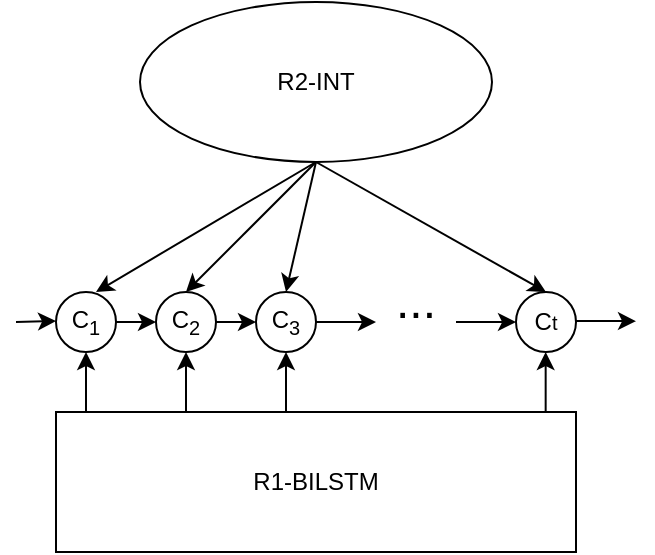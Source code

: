 <mxfile version="13.6.9" type="github">
  <diagram id="DdoQsM5gWPnd4OZK94Kb" name="Page-1">
    <mxGraphModel dx="648" dy="382" grid="1" gridSize="10" guides="1" tooltips="1" connect="1" arrows="1" fold="1" page="1" pageScale="1" pageWidth="827" pageHeight="1169" math="0" shadow="0">
      <root>
        <mxCell id="0" />
        <mxCell id="1" parent="0" />
        <mxCell id="znBHzXkmCNQ7pyG8SXvY-15" value="R1-BILSTM" style="rounded=0;whiteSpace=wrap;html=1;" vertex="1" parent="1">
          <mxGeometry x="350" y="710" width="260" height="70" as="geometry" />
        </mxCell>
        <mxCell id="znBHzXkmCNQ7pyG8SXvY-17" value="&lt;font&gt;C&lt;sub&gt;1&lt;/sub&gt;&lt;/font&gt;" style="ellipse;whiteSpace=wrap;html=1;aspect=fixed;" vertex="1" parent="1">
          <mxGeometry x="350" y="650" width="30" height="30" as="geometry" />
        </mxCell>
        <mxCell id="znBHzXkmCNQ7pyG8SXvY-19" value="&lt;span&gt;C&lt;/span&gt;&lt;sub&gt;3&lt;/sub&gt;" style="ellipse;whiteSpace=wrap;html=1;aspect=fixed;" vertex="1" parent="1">
          <mxGeometry x="450" y="650" width="30" height="30" as="geometry" />
        </mxCell>
        <mxCell id="znBHzXkmCNQ7pyG8SXvY-20" value="C&lt;span style=&quot;font-size: 10px&quot;&gt;t&lt;/span&gt;" style="ellipse;whiteSpace=wrap;html=1;aspect=fixed;" vertex="1" parent="1">
          <mxGeometry x="580" y="650" width="30" height="30" as="geometry" />
        </mxCell>
        <mxCell id="znBHzXkmCNQ7pyG8SXvY-22" value="R2-INT" style="ellipse;whiteSpace=wrap;html=1;" vertex="1" parent="1">
          <mxGeometry x="392" y="505" width="176" height="80" as="geometry" />
        </mxCell>
        <mxCell id="znBHzXkmCNQ7pyG8SXvY-23" value="&lt;span&gt;C&lt;/span&gt;&lt;sub&gt;2&lt;/sub&gt;" style="ellipse;whiteSpace=wrap;html=1;aspect=fixed;" vertex="1" parent="1">
          <mxGeometry x="400" y="650" width="30" height="30" as="geometry" />
        </mxCell>
        <mxCell id="znBHzXkmCNQ7pyG8SXvY-25" value="" style="endArrow=classic;html=1;" edge="1" parent="1">
          <mxGeometry width="50" height="50" relative="1" as="geometry">
            <mxPoint x="330" y="665" as="sourcePoint" />
            <mxPoint x="350" y="664.5" as="targetPoint" />
          </mxGeometry>
        </mxCell>
        <mxCell id="znBHzXkmCNQ7pyG8SXvY-26" value="" style="endArrow=classic;html=1;entryX=0;entryY=0.5;entryDx=0;entryDy=0;exitX=1;exitY=0.5;exitDx=0;exitDy=0;" edge="1" parent="1" source="znBHzXkmCNQ7pyG8SXvY-17" target="znBHzXkmCNQ7pyG8SXvY-23">
          <mxGeometry width="50" height="50" relative="1" as="geometry">
            <mxPoint x="330" y="674.5" as="sourcePoint" />
            <mxPoint x="360" y="674.5" as="targetPoint" />
          </mxGeometry>
        </mxCell>
        <mxCell id="znBHzXkmCNQ7pyG8SXvY-27" value="" style="endArrow=classic;html=1;entryX=0;entryY=0.5;entryDx=0;entryDy=0;" edge="1" parent="1" target="znBHzXkmCNQ7pyG8SXvY-19">
          <mxGeometry width="50" height="50" relative="1" as="geometry">
            <mxPoint x="430" y="665" as="sourcePoint" />
            <mxPoint x="444" y="666" as="targetPoint" />
          </mxGeometry>
        </mxCell>
        <mxCell id="znBHzXkmCNQ7pyG8SXvY-28" value="" style="endArrow=classic;html=1;entryX=0.5;entryY=1;entryDx=0;entryDy=0;" edge="1" parent="1" target="znBHzXkmCNQ7pyG8SXvY-17">
          <mxGeometry width="50" height="50" relative="1" as="geometry">
            <mxPoint x="365" y="710" as="sourcePoint" />
            <mxPoint x="440" y="520" as="targetPoint" />
          </mxGeometry>
        </mxCell>
        <mxCell id="znBHzXkmCNQ7pyG8SXvY-29" value="" style="endArrow=classic;html=1;entryX=0.5;entryY=1;entryDx=0;entryDy=0;exitX=0.25;exitY=0;exitDx=0;exitDy=0;" edge="1" parent="1" source="znBHzXkmCNQ7pyG8SXvY-15" target="znBHzXkmCNQ7pyG8SXvY-23">
          <mxGeometry width="50" height="50" relative="1" as="geometry">
            <mxPoint x="375" y="720" as="sourcePoint" />
            <mxPoint x="375" y="680" as="targetPoint" />
          </mxGeometry>
        </mxCell>
        <mxCell id="znBHzXkmCNQ7pyG8SXvY-30" value="" style="endArrow=classic;html=1;entryX=0.5;entryY=1;entryDx=0;entryDy=0;" edge="1" parent="1" target="znBHzXkmCNQ7pyG8SXvY-19">
          <mxGeometry width="50" height="50" relative="1" as="geometry">
            <mxPoint x="465" y="710" as="sourcePoint" />
            <mxPoint x="425" y="680" as="targetPoint" />
          </mxGeometry>
        </mxCell>
        <mxCell id="znBHzXkmCNQ7pyG8SXvY-32" value="&lt;font style=&quot;font-size: 24px&quot;&gt;...&lt;/font&gt;" style="text;html=1;strokeColor=none;fillColor=none;align=center;verticalAlign=middle;whiteSpace=wrap;rounded=0;" vertex="1" parent="1">
          <mxGeometry x="510" y="645" width="40" height="20" as="geometry" />
        </mxCell>
        <mxCell id="znBHzXkmCNQ7pyG8SXvY-34" value="" style="edgeStyle=none;rounded=0;orthogonalLoop=1;jettySize=auto;html=1;" edge="1" parent="1">
          <mxGeometry relative="1" as="geometry">
            <mxPoint x="550" y="665" as="sourcePoint" />
            <mxPoint x="580" y="665.048" as="targetPoint" />
          </mxGeometry>
        </mxCell>
        <mxCell id="znBHzXkmCNQ7pyG8SXvY-33" value="" style="edgeStyle=none;rounded=0;orthogonalLoop=1;jettySize=auto;html=1;entryX=0;entryY=1;entryDx=0;entryDy=0;" edge="1" parent="1" source="znBHzXkmCNQ7pyG8SXvY-19" target="znBHzXkmCNQ7pyG8SXvY-32">
          <mxGeometry relative="1" as="geometry" />
        </mxCell>
        <mxCell id="znBHzXkmCNQ7pyG8SXvY-37" value="" style="endArrow=classic;html=1;entryX=0.5;entryY=1;entryDx=0;entryDy=0;" edge="1" parent="1">
          <mxGeometry width="50" height="50" relative="1" as="geometry">
            <mxPoint x="594.83" y="710" as="sourcePoint" />
            <mxPoint x="594.83" y="680" as="targetPoint" />
          </mxGeometry>
        </mxCell>
        <mxCell id="znBHzXkmCNQ7pyG8SXvY-40" value="" style="endArrow=classic;html=1;exitX=0.5;exitY=1;exitDx=0;exitDy=0;entryX=0.667;entryY=0;entryDx=0;entryDy=0;entryPerimeter=0;" edge="1" parent="1" source="znBHzXkmCNQ7pyG8SXvY-22" target="znBHzXkmCNQ7pyG8SXvY-17">
          <mxGeometry width="50" height="50" relative="1" as="geometry">
            <mxPoint x="350" y="670" as="sourcePoint" />
            <mxPoint x="400" y="620" as="targetPoint" />
          </mxGeometry>
        </mxCell>
        <mxCell id="znBHzXkmCNQ7pyG8SXvY-41" value="" style="endArrow=classic;html=1;entryX=0.5;entryY=0;entryDx=0;entryDy=0;exitX=0.5;exitY=1;exitDx=0;exitDy=0;" edge="1" parent="1" source="znBHzXkmCNQ7pyG8SXvY-22" target="znBHzXkmCNQ7pyG8SXvY-23">
          <mxGeometry width="50" height="50" relative="1" as="geometry">
            <mxPoint x="480" y="590" as="sourcePoint" />
            <mxPoint x="380.01" y="660" as="targetPoint" />
          </mxGeometry>
        </mxCell>
        <mxCell id="znBHzXkmCNQ7pyG8SXvY-42" value="" style="endArrow=classic;html=1;exitX=0.5;exitY=1;exitDx=0;exitDy=0;entryX=0.5;entryY=0;entryDx=0;entryDy=0;" edge="1" parent="1" source="znBHzXkmCNQ7pyG8SXvY-22" target="znBHzXkmCNQ7pyG8SXvY-19">
          <mxGeometry width="50" height="50" relative="1" as="geometry">
            <mxPoint x="480" y="590" as="sourcePoint" />
            <mxPoint x="460" y="649" as="targetPoint" />
          </mxGeometry>
        </mxCell>
        <mxCell id="znBHzXkmCNQ7pyG8SXvY-43" value="" style="endArrow=classic;html=1;exitX=0.5;exitY=1;exitDx=0;exitDy=0;entryX=0.5;entryY=0;entryDx=0;entryDy=0;" edge="1" parent="1" source="znBHzXkmCNQ7pyG8SXvY-22" target="znBHzXkmCNQ7pyG8SXvY-20">
          <mxGeometry width="50" height="50" relative="1" as="geometry">
            <mxPoint x="490" y="595" as="sourcePoint" />
            <mxPoint x="475" y="660" as="targetPoint" />
          </mxGeometry>
        </mxCell>
        <mxCell id="znBHzXkmCNQ7pyG8SXvY-44" value="" style="edgeStyle=none;rounded=0;orthogonalLoop=1;jettySize=auto;html=1;" edge="1" parent="1">
          <mxGeometry relative="1" as="geometry">
            <mxPoint x="610" y="664.52" as="sourcePoint" />
            <mxPoint x="640" y="664.568" as="targetPoint" />
          </mxGeometry>
        </mxCell>
      </root>
    </mxGraphModel>
  </diagram>
</mxfile>
